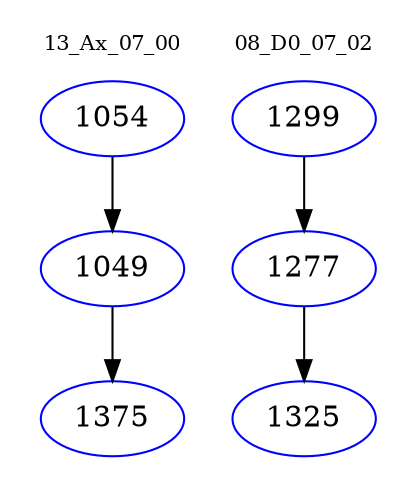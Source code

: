 digraph{
subgraph cluster_0 {
color = white
label = "13_Ax_07_00";
fontsize=10;
T0_1054 [label="1054", color="blue"]
T0_1054 -> T0_1049 [color="black"]
T0_1049 [label="1049", color="blue"]
T0_1049 -> T0_1375 [color="black"]
T0_1375 [label="1375", color="blue"]
}
subgraph cluster_1 {
color = white
label = "08_D0_07_02";
fontsize=10;
T1_1299 [label="1299", color="blue"]
T1_1299 -> T1_1277 [color="black"]
T1_1277 [label="1277", color="blue"]
T1_1277 -> T1_1325 [color="black"]
T1_1325 [label="1325", color="blue"]
}
}
